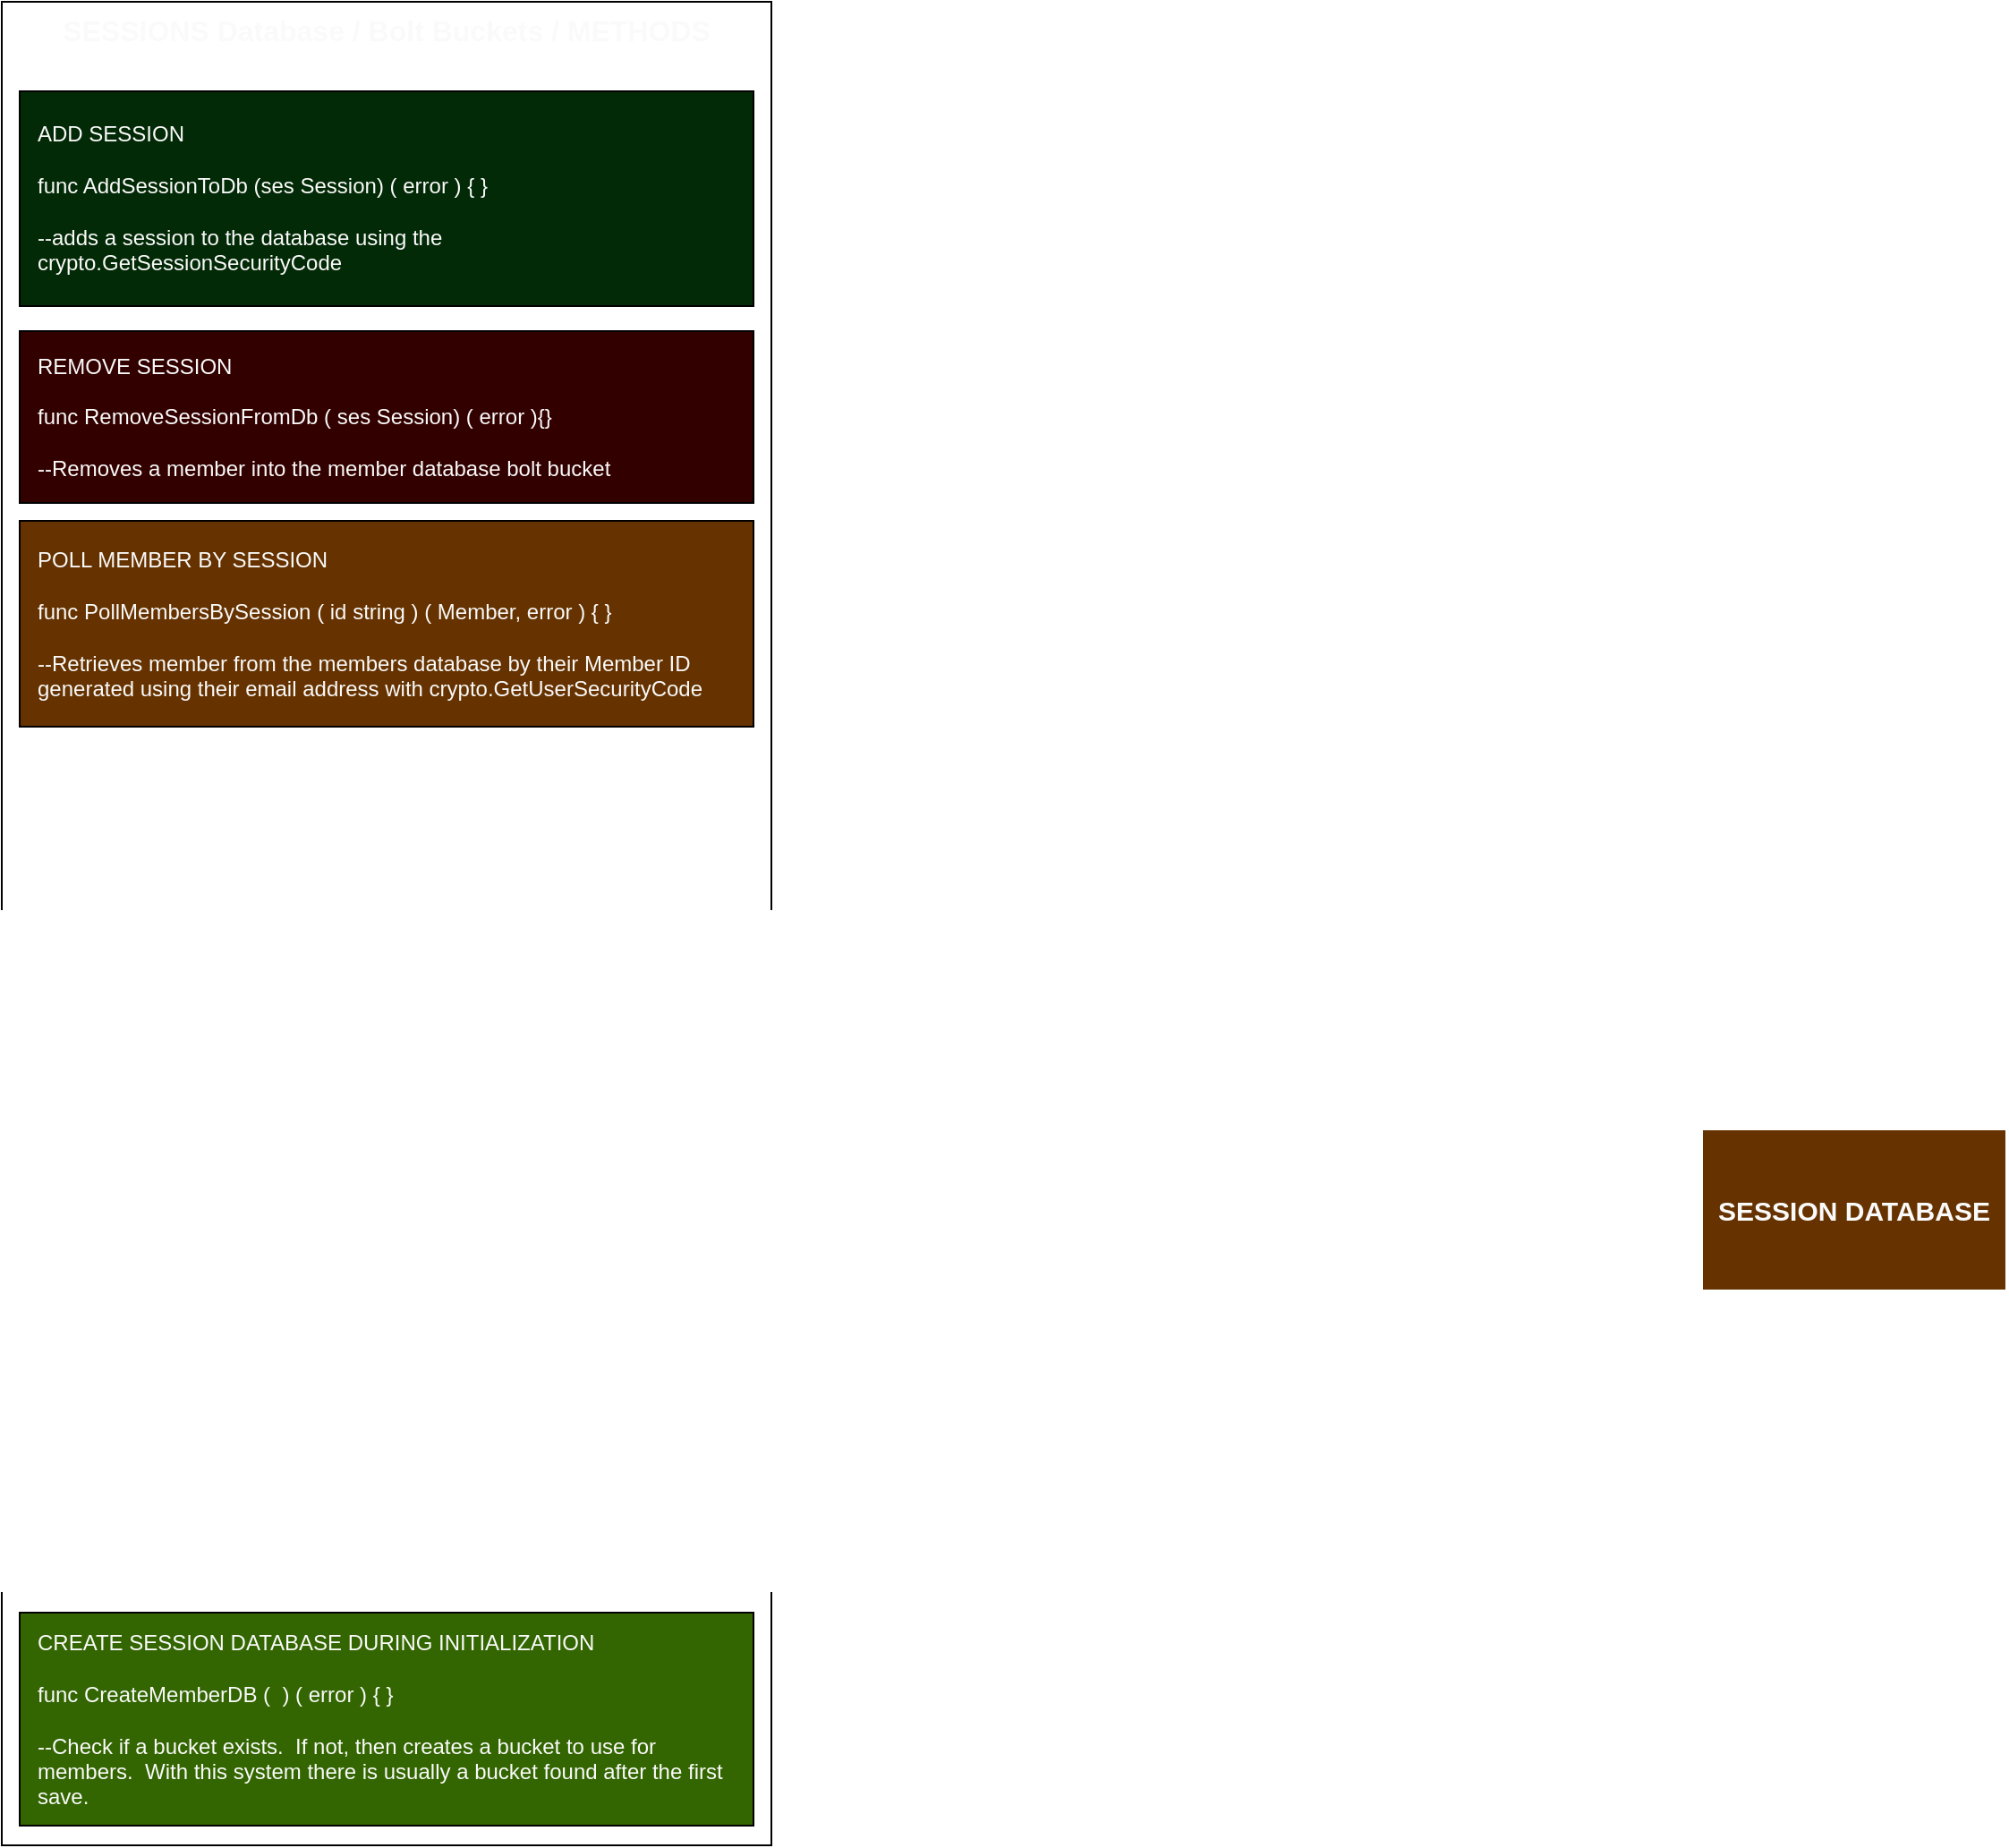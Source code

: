 <mxfile version="12.8.8" type="github">
  <diagram id="OwN22ceddt_HI1kbPNsA" name="Page-1">
    <mxGraphModel dx="1201" dy="1017" grid="1" gridSize="10" guides="1" tooltips="1" connect="1" arrows="1" fold="1" page="1" pageScale="1" pageWidth="850" pageHeight="1100" math="0" shadow="0">
      <root>
        <mxCell id="0" />
        <mxCell id="1" parent="0" />
        <mxCell id="RebIltJZuqrViOZ0RSFz-8" value="&lt;span style=&quot;font-size: 16px&quot;&gt;SESSIONS Database / Bolt Buckets / METHODS&lt;/span&gt;" style="rounded=0;whiteSpace=wrap;html=1;fontColor=#FAFAFA;align=center;verticalAlign=top;fontStyle=1;fontSize=16;" parent="1" vertex="1">
          <mxGeometry x="20" y="20" width="430" height="1030" as="geometry" />
        </mxCell>
        <mxCell id="RebIltJZuqrViOZ0RSFz-9" value="&lt;div&gt;ADD SESSION&lt;br&gt;&lt;/div&gt;&lt;div&gt;&lt;br&gt;&lt;/div&gt;&lt;div&gt;func AddSessionToDb (ses Session) ( error ) { }&lt;/div&gt;&lt;div&gt;&lt;br&gt;&lt;/div&gt;&lt;div&gt;--adds a session to the database using the&amp;nbsp; crypto.GetSessionSecurityCode&lt;/div&gt;" style="rounded=0;whiteSpace=wrap;html=1;fontColor=#FAFAFA;align=left;spacingLeft=8;fillColor=#032A06;" parent="1" vertex="1">
          <mxGeometry x="30" y="70" width="410" height="120" as="geometry" />
        </mxCell>
        <mxCell id="RebIltJZuqrViOZ0RSFz-10" value="&lt;div&gt;REMOVE SESSION&lt;br&gt;&lt;/div&gt;&lt;div&gt;&lt;br&gt;&lt;/div&gt;&lt;div&gt;func RemoveSessionFromDb ( ses Session) ( error ){}&lt;/div&gt;&lt;div&gt;&lt;br&gt;&lt;/div&gt;&lt;div&gt;--Removes a member into the member database bolt bucket&lt;br&gt;&lt;/div&gt;" style="rounded=0;whiteSpace=wrap;html=1;fontColor=#FAFAFA;align=left;spacingLeft=8;fillColor=#330000;" parent="1" vertex="1">
          <mxGeometry x="30" y="204" width="410" height="96" as="geometry" />
        </mxCell>
        <mxCell id="RebIltJZuqrViOZ0RSFz-14" value="&lt;div&gt;CREATE SESSION DATABASE DURING INITIALIZATION&lt;br&gt;&lt;/div&gt;&lt;div&gt;&lt;br&gt;&lt;/div&gt;&lt;div&gt;func CreateMemberDB (&amp;nbsp; ) ( error ) { }&lt;/div&gt;&lt;div&gt;&lt;br&gt;&lt;/div&gt;&lt;div&gt;--Check if a bucket exists.&amp;nbsp; If not, then creates a bucket to use for members.&amp;nbsp; With this system there is usually a bucket found after the first save.&lt;br&gt;&lt;/div&gt;" style="rounded=0;whiteSpace=wrap;html=1;fontColor=#FAFAFA;align=left;spacingLeft=8;fillColor=#336600;" parent="1" vertex="1">
          <mxGeometry x="30" y="920" width="410" height="119" as="geometry" />
        </mxCell>
        <mxCell id="RebIltJZuqrViOZ0RSFz-16" value="SESSION DATABASE" style="rounded=0;whiteSpace=wrap;html=1;fontColor=#FAFAFA;strokeColor=#FFFFFF;fillColor=#663300;fontStyle=1;fontSize=15;" parent="1" vertex="1">
          <mxGeometry x="970" y="650" width="170" height="90" as="geometry" />
        </mxCell>
        <mxCell id="6ThwEPi3yd1xH4KHOWwl-1" value="&lt;div&gt;POLL MEMBER BY SESSION&lt;br&gt;&lt;/div&gt;&lt;div&gt;&lt;br&gt;&lt;/div&gt;&lt;div&gt;func PollMembersBySession ( id string ) ( Member, error ) { }&lt;/div&gt;&lt;div&gt;&lt;br&gt;&lt;/div&gt;&lt;div&gt;--Retrieves member from the members database by their Member ID generated using their email address with crypto.GetUserSecurityCode&lt;br&gt;&lt;/div&gt;" style="rounded=0;whiteSpace=wrap;html=1;fontColor=#FAFAFA;align=left;spacingLeft=8;fillColor=#663300;" vertex="1" parent="1">
          <mxGeometry x="30" y="310" width="410" height="115" as="geometry" />
        </mxCell>
      </root>
    </mxGraphModel>
  </diagram>
</mxfile>
